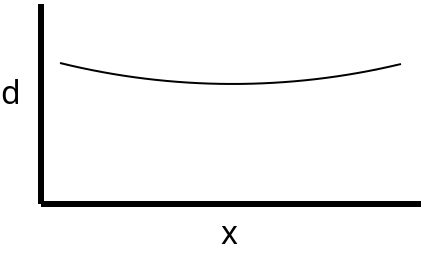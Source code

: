 <?xml version="1.0" encoding="UTF-8"?>
<dia:diagram xmlns:dia="http://www.lysator.liu.se/~alla/dia/"><dia:layer name="Background" visible="true"><dia:object type="Standard - Line" version="0" id="O0"><dia:attribute name="obj_pos"><dia:point val="5,11"/></dia:attribute><dia:attribute name="obj_bb"><dia:rectangle val="4.85,10.85;24.15,11.15"/></dia:attribute><dia:attribute name="conn_endpoints"><dia:point val="5,11"/><dia:point val="24,11"/></dia:attribute><dia:attribute name="numcp"><dia:int val="1"/></dia:attribute><dia:attribute name="line_width"><dia:real val="0.3"/></dia:attribute></dia:object><dia:object type="Standard - Arc" version="0" id="O1"><dia:attribute name="obj_pos"><dia:point val="5.95,3.95"/></dia:attribute><dia:attribute name="obj_bb"><dia:rectangle val="5.9,3.9;23.05,5.049"/></dia:attribute><dia:attribute name="conn_endpoints"><dia:point val="5.95,3.95"/><dia:point val="23,4"/></dia:attribute><dia:attribute name="curve_distance"><dia:real val="1.023"/></dia:attribute></dia:object><dia:object type="Standard - Line" version="0" id="O2"><dia:attribute name="obj_pos"><dia:point val="5,11"/></dia:attribute><dia:attribute name="obj_bb"><dia:rectangle val="4.85,0.85;5.15,11.15"/></dia:attribute><dia:attribute name="conn_endpoints"><dia:point val="5,11"/><dia:point val="5,1"/></dia:attribute><dia:attribute name="numcp"><dia:int val="1"/></dia:attribute><dia:attribute name="line_width"><dia:real val="0.3"/></dia:attribute></dia:object><dia:object type="Standard - Text" version="0" id="O3"><dia:attribute name="obj_pos"><dia:point val="14,13"/></dia:attribute><dia:attribute name="obj_bb"><dia:rectangle val="14,12.35;14,13.35"/></dia:attribute><dia:attribute name="text"><dia:composite type="text"><dia:attribute name="string"><dia:string>##</dia:string></dia:attribute><dia:attribute name="font"><dia:font family="sans" style="0" name="Courier"/></dia:attribute><dia:attribute name="height"><dia:real val="0.8"/></dia:attribute><dia:attribute name="pos"><dia:point val="14,13"/></dia:attribute><dia:attribute name="color"><dia:color val="#000000"/></dia:attribute><dia:attribute name="alignment"><dia:enum val="0"/></dia:attribute></dia:composite></dia:attribute></dia:object><dia:object type="Standard - Text" version="0" id="O4"><dia:attribute name="obj_pos"><dia:point val="3,6"/></dia:attribute><dia:attribute name="obj_bb"><dia:rectangle val="3,4.6;3.95,7"/></dia:attribute><dia:attribute name="text"><dia:composite type="text"><dia:attribute name="string"><dia:string>#d#</dia:string></dia:attribute><dia:attribute name="font"><dia:font family="sans" style="0" name="Courier"/></dia:attribute><dia:attribute name="height"><dia:real val="2"/></dia:attribute><dia:attribute name="pos"><dia:point val="3,6"/></dia:attribute><dia:attribute name="color"><dia:color val="#000000"/></dia:attribute><dia:attribute name="alignment"><dia:enum val="0"/></dia:attribute></dia:composite></dia:attribute></dia:object><dia:object type="Standard - Text" version="0" id="O5"><dia:attribute name="obj_pos"><dia:point val="14,13"/></dia:attribute><dia:attribute name="obj_bb"><dia:rectangle val="14,11.6;14.85,14"/></dia:attribute><dia:attribute name="text"><dia:composite type="text"><dia:attribute name="string"><dia:string>#x#</dia:string></dia:attribute><dia:attribute name="font"><dia:font family="sans" style="0" name="Courier"/></dia:attribute><dia:attribute name="height"><dia:real val="2"/></dia:attribute><dia:attribute name="pos"><dia:point val="14,13"/></dia:attribute><dia:attribute name="color"><dia:color val="#000000"/></dia:attribute><dia:attribute name="alignment"><dia:enum val="0"/></dia:attribute></dia:composite></dia:attribute></dia:object></dia:layer></dia:diagram>
